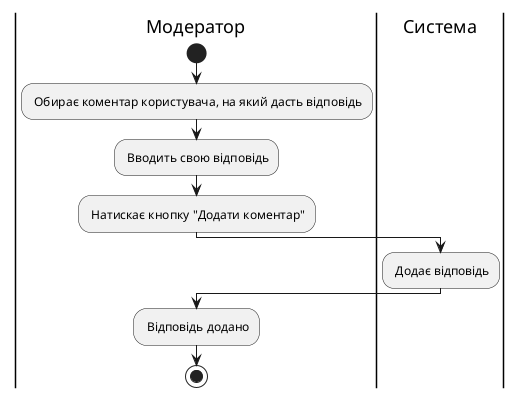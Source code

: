 @startuml
skinparam ArchimateBackgroundColor #ffffff
skinparam	shadowing false
skinparam Note {
	BackgroundColor #f85658
	FontColor #ffffff
}



|Модератор|
start
: Обирає коментар користувача, на який дасть відповідь;

: Вводить свою відповідь;

: Натискає кнопку "Додати коментар";

|Система|

: Додає відповідь;


|Модератор|

: Відповідь додано;

stop;


@enduml
